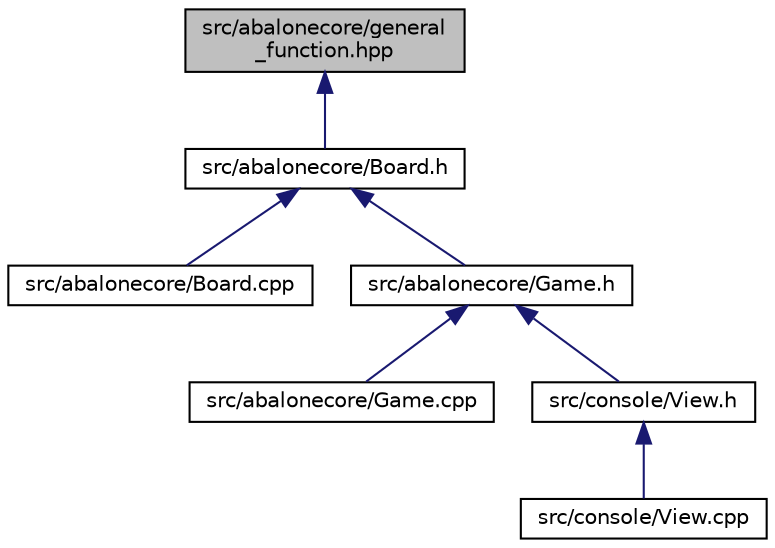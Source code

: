 digraph "src/abalonecore/general_function.hpp"
{
 // LATEX_PDF_SIZE
  edge [fontname="Helvetica",fontsize="10",labelfontname="Helvetica",labelfontsize="10"];
  node [fontname="Helvetica",fontsize="10",shape=record];
  Node1 [label="src/abalonecore/general\l_function.hpp",height=0.2,width=0.4,color="black", fillcolor="grey75", style="filled", fontcolor="black",tooltip=" "];
  Node1 -> Node2 [dir="back",color="midnightblue",fontsize="10",style="solid",fontname="Helvetica"];
  Node2 [label="src/abalonecore/Board.h",height=0.2,width=0.4,color="black", fillcolor="white", style="filled",URL="$_board_8h.html",tooltip=" "];
  Node2 -> Node3 [dir="back",color="midnightblue",fontsize="10",style="solid",fontname="Helvetica"];
  Node3 [label="src/abalonecore/Board.cpp",height=0.2,width=0.4,color="black", fillcolor="white", style="filled",URL="$_board_8cpp.html",tooltip=" "];
  Node2 -> Node4 [dir="back",color="midnightblue",fontsize="10",style="solid",fontname="Helvetica"];
  Node4 [label="src/abalonecore/Game.h",height=0.2,width=0.4,color="black", fillcolor="white", style="filled",URL="$_game_8h.html",tooltip=" "];
  Node4 -> Node5 [dir="back",color="midnightblue",fontsize="10",style="solid",fontname="Helvetica"];
  Node5 [label="src/abalonecore/Game.cpp",height=0.2,width=0.4,color="black", fillcolor="white", style="filled",URL="$_game_8cpp.html",tooltip=" "];
  Node4 -> Node6 [dir="back",color="midnightblue",fontsize="10",style="solid",fontname="Helvetica"];
  Node6 [label="src/console/View.h",height=0.2,width=0.4,color="black", fillcolor="white", style="filled",URL="$_view_8h.html",tooltip=" "];
  Node6 -> Node7 [dir="back",color="midnightblue",fontsize="10",style="solid",fontname="Helvetica"];
  Node7 [label="src/console/View.cpp",height=0.2,width=0.4,color="black", fillcolor="white", style="filled",URL="$_view_8cpp.html",tooltip=" "];
}
